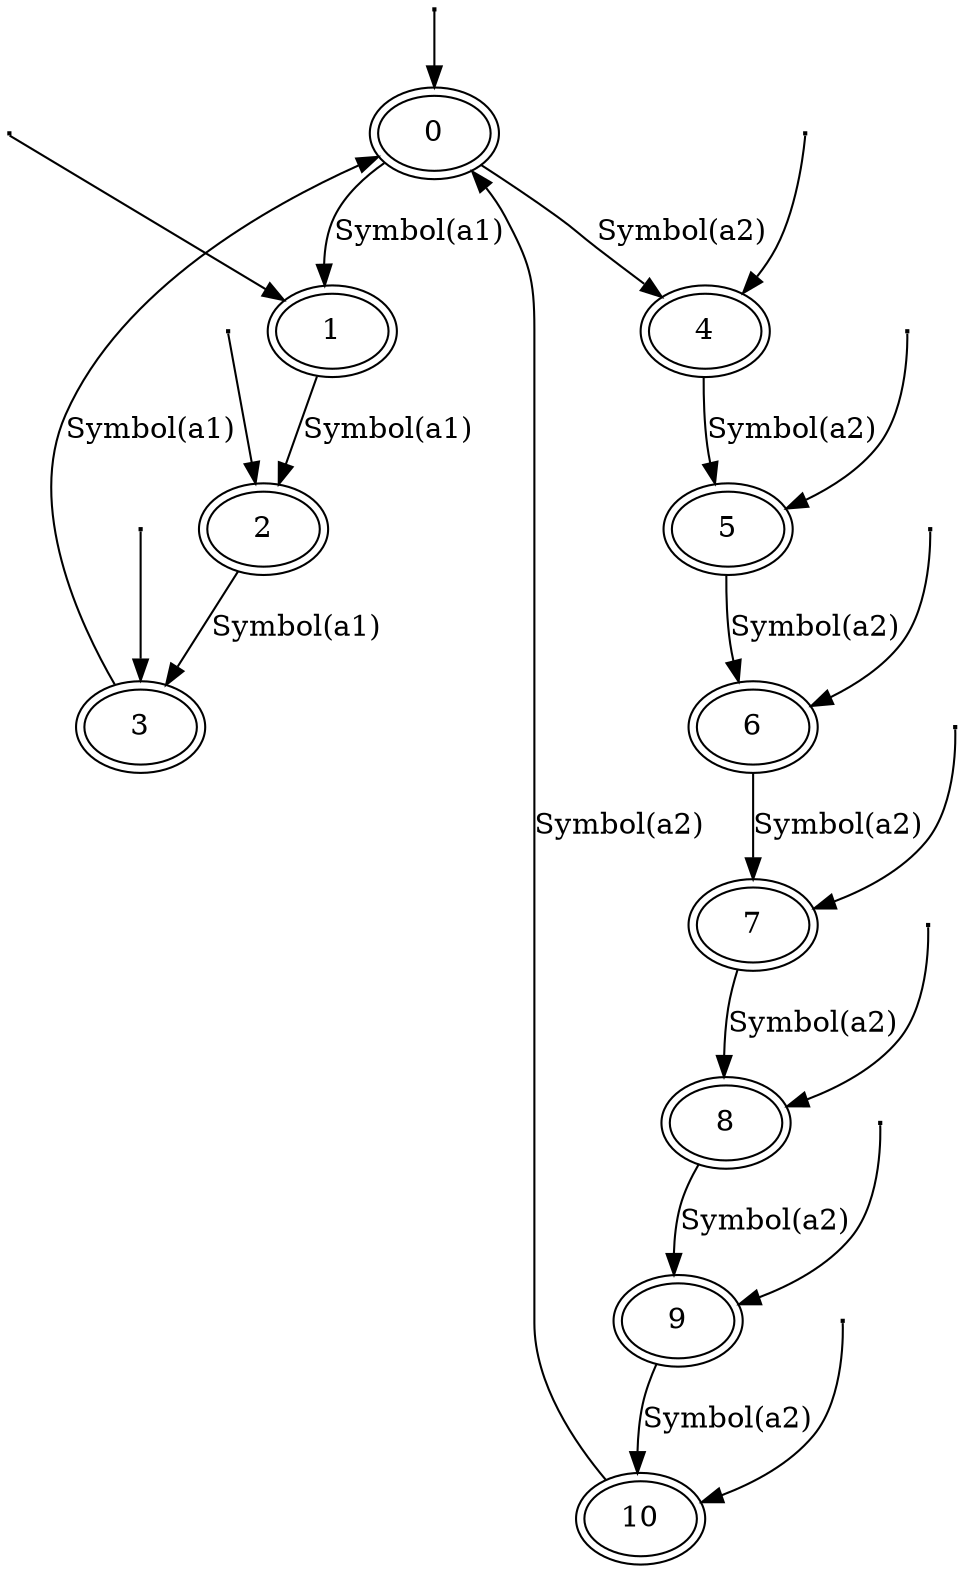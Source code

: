 digraph  {
0 [is_final=True, is_start=True, label=0, peripheries=2];
"0_starting" [height="0.0", label="", shape=None, width="0.0"];
1 [is_final=True, is_start=True, label=1, peripheries=2];
"1_starting" [height="0.0", label="", shape=None, width="0.0"];
2 [is_final=True, is_start=True, label=2, peripheries=2];
"2_starting" [height="0.0", label="", shape=None, width="0.0"];
3 [is_final=True, is_start=True, label=3, peripheries=2];
"3_starting" [height="0.0", label="", shape=None, width="0.0"];
4 [is_final=True, is_start=True, label=4, peripheries=2];
"4_starting" [height="0.0", label="", shape=None, width="0.0"];
5 [is_final=True, is_start=True, label=5, peripheries=2];
"5_starting" [height="0.0", label="", shape=None, width="0.0"];
6 [is_final=True, is_start=True, label=6, peripheries=2];
"6_starting" [height="0.0", label="", shape=None, width="0.0"];
7 [is_final=True, is_start=True, label=7, peripheries=2];
"7_starting" [height="0.0", label="", shape=None, width="0.0"];
8 [is_final=True, is_start=True, label=8, peripheries=2];
"8_starting" [height="0.0", label="", shape=None, width="0.0"];
9 [is_final=True, is_start=True, label=9, peripheries=2];
"9_starting" [height="0.0", label="", shape=None, width="0.0"];
10 [is_final=True, is_start=True, label=10, peripheries=2];
"10_starting" [height="0.0", label="", shape=None, width="0.0"];
0 -> 1  [key=0, label="Symbol(a1)"];
0 -> 4  [key=0, label="Symbol(a2)"];
"0_starting" -> 0  [key=0];
1 -> 2  [key=0, label="Symbol(a1)"];
"1_starting" -> 1  [key=0];
2 -> 3  [key=0, label="Symbol(a1)"];
"2_starting" -> 2  [key=0];
3 -> 0  [key=0, label="Symbol(a1)"];
"3_starting" -> 3  [key=0];
4 -> 5  [key=0, label="Symbol(a2)"];
"4_starting" -> 4  [key=0];
5 -> 6  [key=0, label="Symbol(a2)"];
"5_starting" -> 5  [key=0];
6 -> 7  [key=0, label="Symbol(a2)"];
"6_starting" -> 6  [key=0];
7 -> 8  [key=0, label="Symbol(a2)"];
"7_starting" -> 7  [key=0];
8 -> 9  [key=0, label="Symbol(a2)"];
"8_starting" -> 8  [key=0];
9 -> 10  [key=0, label="Symbol(a2)"];
"9_starting" -> 9  [key=0];
10 -> 0  [key=0, label="Symbol(a2)"];
"10_starting" -> 10  [key=0];
}
